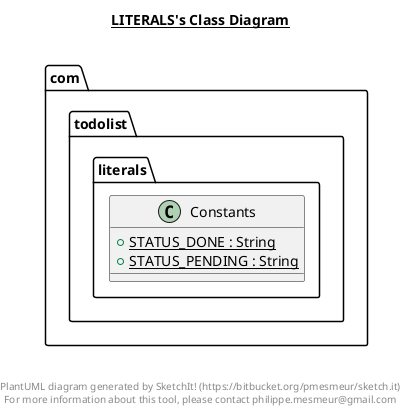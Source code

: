@startuml

title __LITERALS's Class Diagram__\n

  package com.todolist.literals {
    class Constants {
        {static} + STATUS_DONE : String
        {static} + STATUS_PENDING : String
    }
  }
  



right footer


PlantUML diagram generated by SketchIt! (https://bitbucket.org/pmesmeur/sketch.it)
For more information about this tool, please contact philippe.mesmeur@gmail.com
endfooter

@enduml
